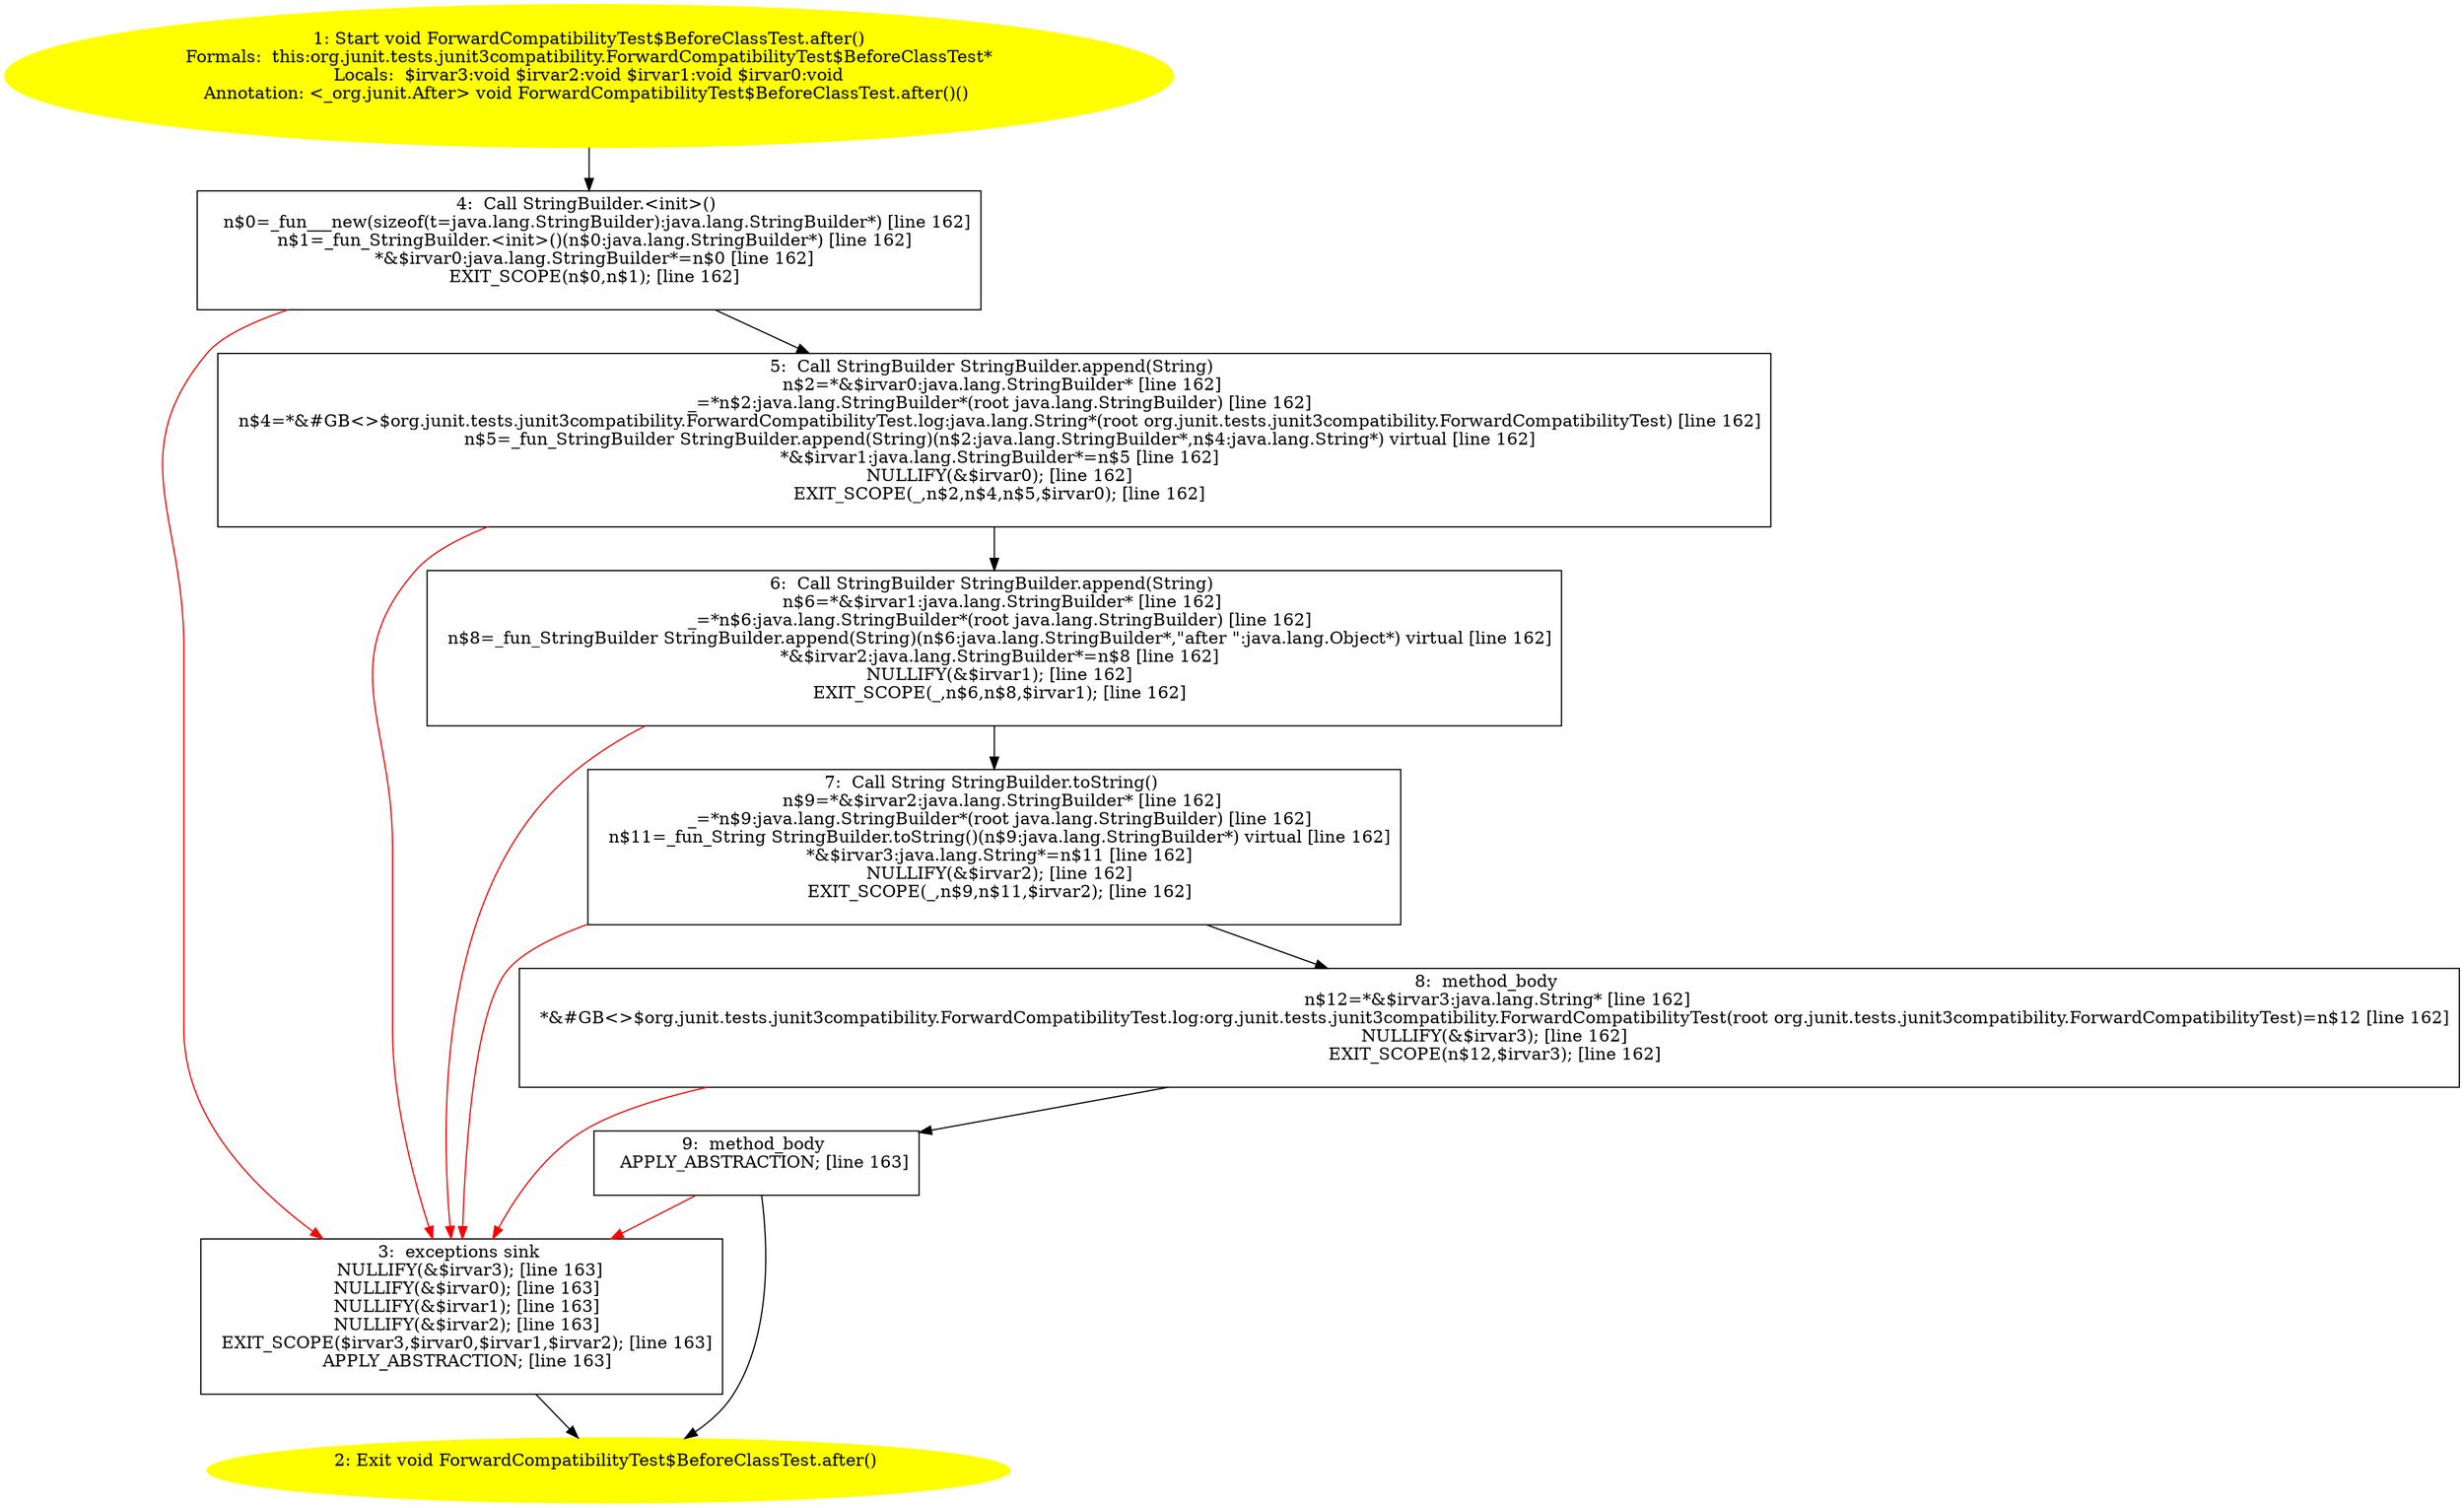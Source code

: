 /* @generated */
digraph cfg {
"org.junit.tests.junit3compatibility.ForwardCompatibilityTest$BeforeClassTest.after():void.ee7b275c778b435d206f3a81c5c9a1ce_1" [label="1: Start void ForwardCompatibilityTest$BeforeClassTest.after()\nFormals:  this:org.junit.tests.junit3compatibility.ForwardCompatibilityTest$BeforeClassTest*\nLocals:  $irvar3:void $irvar2:void $irvar1:void $irvar0:void\nAnnotation: <_org.junit.After> void ForwardCompatibilityTest$BeforeClassTest.after()() \n  " color=yellow style=filled]
	

	 "org.junit.tests.junit3compatibility.ForwardCompatibilityTest$BeforeClassTest.after():void.ee7b275c778b435d206f3a81c5c9a1ce_1" -> "org.junit.tests.junit3compatibility.ForwardCompatibilityTest$BeforeClassTest.after():void.ee7b275c778b435d206f3a81c5c9a1ce_4" ;
"org.junit.tests.junit3compatibility.ForwardCompatibilityTest$BeforeClassTest.after():void.ee7b275c778b435d206f3a81c5c9a1ce_2" [label="2: Exit void ForwardCompatibilityTest$BeforeClassTest.after() \n  " color=yellow style=filled]
	

"org.junit.tests.junit3compatibility.ForwardCompatibilityTest$BeforeClassTest.after():void.ee7b275c778b435d206f3a81c5c9a1ce_3" [label="3:  exceptions sink \n   NULLIFY(&$irvar3); [line 163]\n  NULLIFY(&$irvar0); [line 163]\n  NULLIFY(&$irvar1); [line 163]\n  NULLIFY(&$irvar2); [line 163]\n  EXIT_SCOPE($irvar3,$irvar0,$irvar1,$irvar2); [line 163]\n  APPLY_ABSTRACTION; [line 163]\n " shape="box"]
	

	 "org.junit.tests.junit3compatibility.ForwardCompatibilityTest$BeforeClassTest.after():void.ee7b275c778b435d206f3a81c5c9a1ce_3" -> "org.junit.tests.junit3compatibility.ForwardCompatibilityTest$BeforeClassTest.after():void.ee7b275c778b435d206f3a81c5c9a1ce_2" ;
"org.junit.tests.junit3compatibility.ForwardCompatibilityTest$BeforeClassTest.after():void.ee7b275c778b435d206f3a81c5c9a1ce_4" [label="4:  Call StringBuilder.<init>() \n   n$0=_fun___new(sizeof(t=java.lang.StringBuilder):java.lang.StringBuilder*) [line 162]\n  n$1=_fun_StringBuilder.<init>()(n$0:java.lang.StringBuilder*) [line 162]\n  *&$irvar0:java.lang.StringBuilder*=n$0 [line 162]\n  EXIT_SCOPE(n$0,n$1); [line 162]\n " shape="box"]
	

	 "org.junit.tests.junit3compatibility.ForwardCompatibilityTest$BeforeClassTest.after():void.ee7b275c778b435d206f3a81c5c9a1ce_4" -> "org.junit.tests.junit3compatibility.ForwardCompatibilityTest$BeforeClassTest.after():void.ee7b275c778b435d206f3a81c5c9a1ce_5" ;
	 "org.junit.tests.junit3compatibility.ForwardCompatibilityTest$BeforeClassTest.after():void.ee7b275c778b435d206f3a81c5c9a1ce_4" -> "org.junit.tests.junit3compatibility.ForwardCompatibilityTest$BeforeClassTest.after():void.ee7b275c778b435d206f3a81c5c9a1ce_3" [color="red" ];
"org.junit.tests.junit3compatibility.ForwardCompatibilityTest$BeforeClassTest.after():void.ee7b275c778b435d206f3a81c5c9a1ce_5" [label="5:  Call StringBuilder StringBuilder.append(String) \n   n$2=*&$irvar0:java.lang.StringBuilder* [line 162]\n  _=*n$2:java.lang.StringBuilder*(root java.lang.StringBuilder) [line 162]\n  n$4=*&#GB<>$org.junit.tests.junit3compatibility.ForwardCompatibilityTest.log:java.lang.String*(root org.junit.tests.junit3compatibility.ForwardCompatibilityTest) [line 162]\n  n$5=_fun_StringBuilder StringBuilder.append(String)(n$2:java.lang.StringBuilder*,n$4:java.lang.String*) virtual [line 162]\n  *&$irvar1:java.lang.StringBuilder*=n$5 [line 162]\n  NULLIFY(&$irvar0); [line 162]\n  EXIT_SCOPE(_,n$2,n$4,n$5,$irvar0); [line 162]\n " shape="box"]
	

	 "org.junit.tests.junit3compatibility.ForwardCompatibilityTest$BeforeClassTest.after():void.ee7b275c778b435d206f3a81c5c9a1ce_5" -> "org.junit.tests.junit3compatibility.ForwardCompatibilityTest$BeforeClassTest.after():void.ee7b275c778b435d206f3a81c5c9a1ce_6" ;
	 "org.junit.tests.junit3compatibility.ForwardCompatibilityTest$BeforeClassTest.after():void.ee7b275c778b435d206f3a81c5c9a1ce_5" -> "org.junit.tests.junit3compatibility.ForwardCompatibilityTest$BeforeClassTest.after():void.ee7b275c778b435d206f3a81c5c9a1ce_3" [color="red" ];
"org.junit.tests.junit3compatibility.ForwardCompatibilityTest$BeforeClassTest.after():void.ee7b275c778b435d206f3a81c5c9a1ce_6" [label="6:  Call StringBuilder StringBuilder.append(String) \n   n$6=*&$irvar1:java.lang.StringBuilder* [line 162]\n  _=*n$6:java.lang.StringBuilder*(root java.lang.StringBuilder) [line 162]\n  n$8=_fun_StringBuilder StringBuilder.append(String)(n$6:java.lang.StringBuilder*,\"after \":java.lang.Object*) virtual [line 162]\n  *&$irvar2:java.lang.StringBuilder*=n$8 [line 162]\n  NULLIFY(&$irvar1); [line 162]\n  EXIT_SCOPE(_,n$6,n$8,$irvar1); [line 162]\n " shape="box"]
	

	 "org.junit.tests.junit3compatibility.ForwardCompatibilityTest$BeforeClassTest.after():void.ee7b275c778b435d206f3a81c5c9a1ce_6" -> "org.junit.tests.junit3compatibility.ForwardCompatibilityTest$BeforeClassTest.after():void.ee7b275c778b435d206f3a81c5c9a1ce_7" ;
	 "org.junit.tests.junit3compatibility.ForwardCompatibilityTest$BeforeClassTest.after():void.ee7b275c778b435d206f3a81c5c9a1ce_6" -> "org.junit.tests.junit3compatibility.ForwardCompatibilityTest$BeforeClassTest.after():void.ee7b275c778b435d206f3a81c5c9a1ce_3" [color="red" ];
"org.junit.tests.junit3compatibility.ForwardCompatibilityTest$BeforeClassTest.after():void.ee7b275c778b435d206f3a81c5c9a1ce_7" [label="7:  Call String StringBuilder.toString() \n   n$9=*&$irvar2:java.lang.StringBuilder* [line 162]\n  _=*n$9:java.lang.StringBuilder*(root java.lang.StringBuilder) [line 162]\n  n$11=_fun_String StringBuilder.toString()(n$9:java.lang.StringBuilder*) virtual [line 162]\n  *&$irvar3:java.lang.String*=n$11 [line 162]\n  NULLIFY(&$irvar2); [line 162]\n  EXIT_SCOPE(_,n$9,n$11,$irvar2); [line 162]\n " shape="box"]
	

	 "org.junit.tests.junit3compatibility.ForwardCompatibilityTest$BeforeClassTest.after():void.ee7b275c778b435d206f3a81c5c9a1ce_7" -> "org.junit.tests.junit3compatibility.ForwardCompatibilityTest$BeforeClassTest.after():void.ee7b275c778b435d206f3a81c5c9a1ce_8" ;
	 "org.junit.tests.junit3compatibility.ForwardCompatibilityTest$BeforeClassTest.after():void.ee7b275c778b435d206f3a81c5c9a1ce_7" -> "org.junit.tests.junit3compatibility.ForwardCompatibilityTest$BeforeClassTest.after():void.ee7b275c778b435d206f3a81c5c9a1ce_3" [color="red" ];
"org.junit.tests.junit3compatibility.ForwardCompatibilityTest$BeforeClassTest.after():void.ee7b275c778b435d206f3a81c5c9a1ce_8" [label="8:  method_body \n   n$12=*&$irvar3:java.lang.String* [line 162]\n  *&#GB<>$org.junit.tests.junit3compatibility.ForwardCompatibilityTest.log:org.junit.tests.junit3compatibility.ForwardCompatibilityTest(root org.junit.tests.junit3compatibility.ForwardCompatibilityTest)=n$12 [line 162]\n  NULLIFY(&$irvar3); [line 162]\n  EXIT_SCOPE(n$12,$irvar3); [line 162]\n " shape="box"]
	

	 "org.junit.tests.junit3compatibility.ForwardCompatibilityTest$BeforeClassTest.after():void.ee7b275c778b435d206f3a81c5c9a1ce_8" -> "org.junit.tests.junit3compatibility.ForwardCompatibilityTest$BeforeClassTest.after():void.ee7b275c778b435d206f3a81c5c9a1ce_9" ;
	 "org.junit.tests.junit3compatibility.ForwardCompatibilityTest$BeforeClassTest.after():void.ee7b275c778b435d206f3a81c5c9a1ce_8" -> "org.junit.tests.junit3compatibility.ForwardCompatibilityTest$BeforeClassTest.after():void.ee7b275c778b435d206f3a81c5c9a1ce_3" [color="red" ];
"org.junit.tests.junit3compatibility.ForwardCompatibilityTest$BeforeClassTest.after():void.ee7b275c778b435d206f3a81c5c9a1ce_9" [label="9:  method_body \n   APPLY_ABSTRACTION; [line 163]\n " shape="box"]
	

	 "org.junit.tests.junit3compatibility.ForwardCompatibilityTest$BeforeClassTest.after():void.ee7b275c778b435d206f3a81c5c9a1ce_9" -> "org.junit.tests.junit3compatibility.ForwardCompatibilityTest$BeforeClassTest.after():void.ee7b275c778b435d206f3a81c5c9a1ce_2" ;
	 "org.junit.tests.junit3compatibility.ForwardCompatibilityTest$BeforeClassTest.after():void.ee7b275c778b435d206f3a81c5c9a1ce_9" -> "org.junit.tests.junit3compatibility.ForwardCompatibilityTest$BeforeClassTest.after():void.ee7b275c778b435d206f3a81c5c9a1ce_3" [color="red" ];
}
